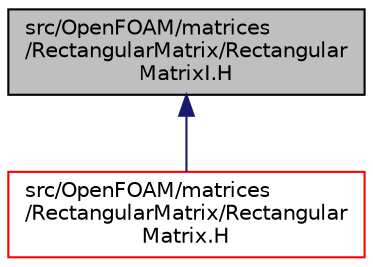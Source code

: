 digraph "src/OpenFOAM/matrices/RectangularMatrix/RectangularMatrixI.H"
{
  bgcolor="transparent";
  edge [fontname="Helvetica",fontsize="10",labelfontname="Helvetica",labelfontsize="10"];
  node [fontname="Helvetica",fontsize="10",shape=record];
  Node1 [label="src/OpenFOAM/matrices\l/RectangularMatrix/Rectangular\lMatrixI.H",height=0.2,width=0.4,color="black", fillcolor="grey75", style="filled", fontcolor="black"];
  Node1 -> Node2 [dir="back",color="midnightblue",fontsize="10",style="solid",fontname="Helvetica"];
  Node2 [label="src/OpenFOAM/matrices\l/RectangularMatrix/Rectangular\lMatrix.H",height=0.2,width=0.4,color="red",URL="$a08556.html"];
}
